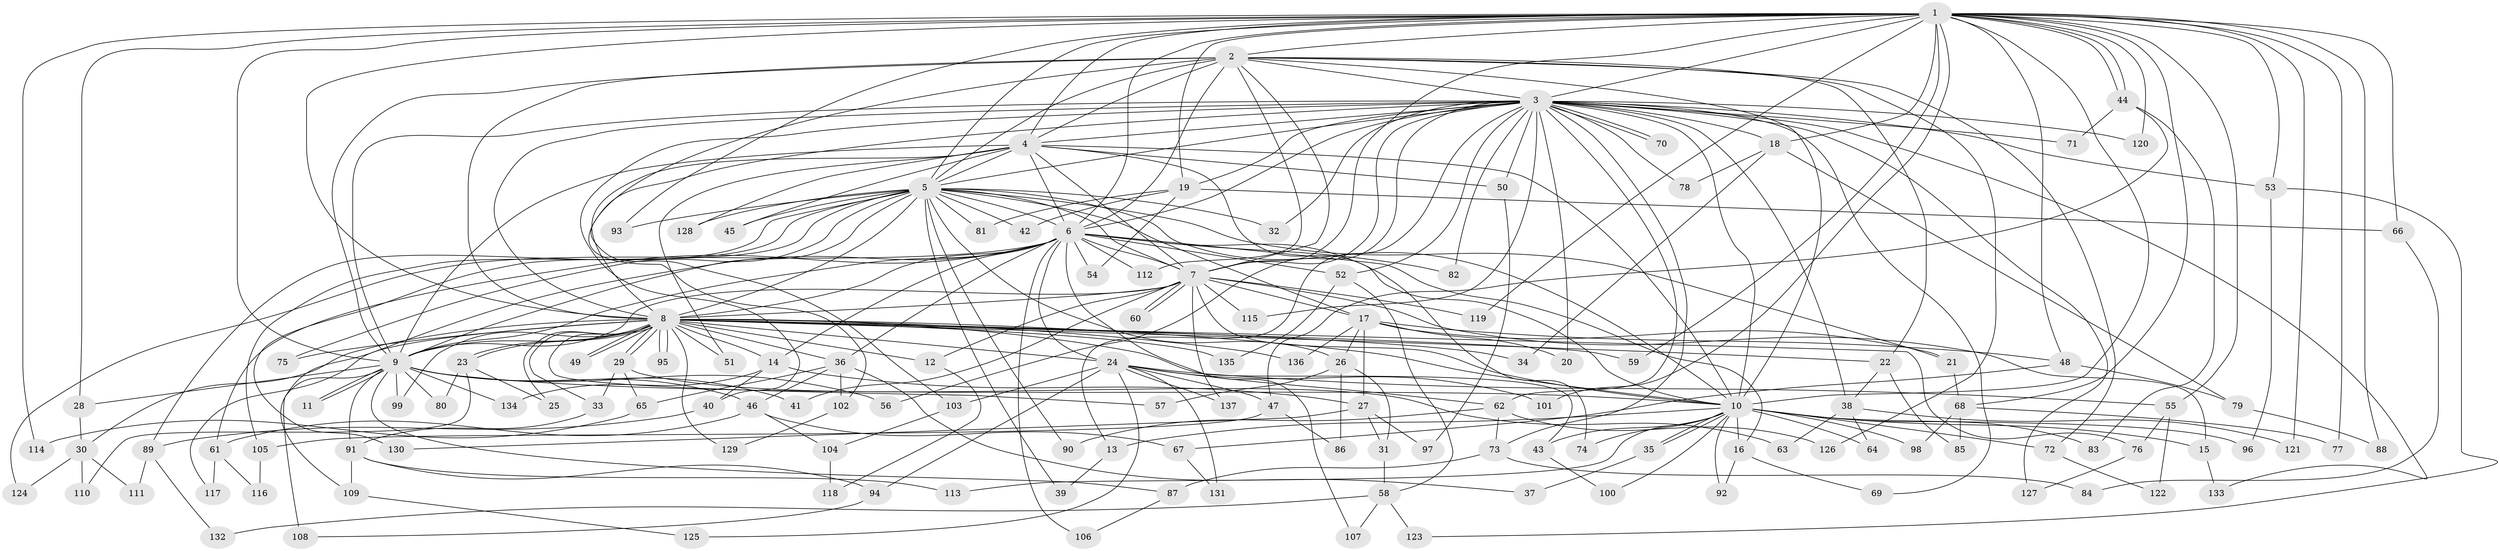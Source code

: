// coarse degree distribution, {20: 0.011904761904761904, 21: 0.011904761904761904, 11: 0.023809523809523808, 19: 0.011904761904761904, 13: 0.011904761904761904, 28: 0.011904761904761904, 36: 0.011904761904761904, 17: 0.011904761904761904, 1: 0.047619047619047616, 3: 0.15476190476190477, 9: 0.011904761904761904, 6: 0.047619047619047616, 7: 0.03571428571428571, 2: 0.5, 4: 0.05952380952380952, 5: 0.03571428571428571}
// Generated by graph-tools (version 1.1) at 2025/49/03/04/25 22:49:29]
// undirected, 137 vertices, 299 edges
graph export_dot {
  node [color=gray90,style=filled];
  1;
  2;
  3;
  4;
  5;
  6;
  7;
  8;
  9;
  10;
  11;
  12;
  13;
  14;
  15;
  16;
  17;
  18;
  19;
  20;
  21;
  22;
  23;
  24;
  25;
  26;
  27;
  28;
  29;
  30;
  31;
  32;
  33;
  34;
  35;
  36;
  37;
  38;
  39;
  40;
  41;
  42;
  43;
  44;
  45;
  46;
  47;
  48;
  49;
  50;
  51;
  52;
  53;
  54;
  55;
  56;
  57;
  58;
  59;
  60;
  61;
  62;
  63;
  64;
  65;
  66;
  67;
  68;
  69;
  70;
  71;
  72;
  73;
  74;
  75;
  76;
  77;
  78;
  79;
  80;
  81;
  82;
  83;
  84;
  85;
  86;
  87;
  88;
  89;
  90;
  91;
  92;
  93;
  94;
  95;
  96;
  97;
  98;
  99;
  100;
  101;
  102;
  103;
  104;
  105;
  106;
  107;
  108;
  109;
  110;
  111;
  112;
  113;
  114;
  115;
  116;
  117;
  118;
  119;
  120;
  121;
  122;
  123;
  124;
  125;
  126;
  127;
  128;
  129;
  130;
  131;
  132;
  133;
  134;
  135;
  136;
  137;
  1 -- 2;
  1 -- 3;
  1 -- 4;
  1 -- 5;
  1 -- 6;
  1 -- 7;
  1 -- 8;
  1 -- 9;
  1 -- 10;
  1 -- 18;
  1 -- 19;
  1 -- 28;
  1 -- 44;
  1 -- 44;
  1 -- 48;
  1 -- 53;
  1 -- 55;
  1 -- 59;
  1 -- 66;
  1 -- 68;
  1 -- 77;
  1 -- 88;
  1 -- 93;
  1 -- 101;
  1 -- 114;
  1 -- 119;
  1 -- 120;
  1 -- 121;
  2 -- 3;
  2 -- 4;
  2 -- 5;
  2 -- 6;
  2 -- 7;
  2 -- 8;
  2 -- 9;
  2 -- 10;
  2 -- 22;
  2 -- 72;
  2 -- 103;
  2 -- 112;
  2 -- 126;
  3 -- 4;
  3 -- 5;
  3 -- 6;
  3 -- 7;
  3 -- 8;
  3 -- 9;
  3 -- 10;
  3 -- 13;
  3 -- 18;
  3 -- 19;
  3 -- 20;
  3 -- 32;
  3 -- 38;
  3 -- 40;
  3 -- 50;
  3 -- 52;
  3 -- 53;
  3 -- 56;
  3 -- 62;
  3 -- 69;
  3 -- 70;
  3 -- 70;
  3 -- 71;
  3 -- 73;
  3 -- 78;
  3 -- 82;
  3 -- 102;
  3 -- 115;
  3 -- 120;
  3 -- 127;
  3 -- 133;
  4 -- 5;
  4 -- 6;
  4 -- 7;
  4 -- 8;
  4 -- 9;
  4 -- 10;
  4 -- 45;
  4 -- 50;
  4 -- 51;
  4 -- 74;
  4 -- 128;
  5 -- 6;
  5 -- 7;
  5 -- 8;
  5 -- 9;
  5 -- 10;
  5 -- 17;
  5 -- 21;
  5 -- 26;
  5 -- 32;
  5 -- 39;
  5 -- 42;
  5 -- 45;
  5 -- 75;
  5 -- 81;
  5 -- 89;
  5 -- 90;
  5 -- 93;
  5 -- 105;
  5 -- 128;
  5 -- 130;
  6 -- 7;
  6 -- 8;
  6 -- 9;
  6 -- 10;
  6 -- 14;
  6 -- 16;
  6 -- 24;
  6 -- 36;
  6 -- 52;
  6 -- 54;
  6 -- 61;
  6 -- 82;
  6 -- 106;
  6 -- 107;
  6 -- 109;
  6 -- 112;
  6 -- 124;
  7 -- 8;
  7 -- 9;
  7 -- 10;
  7 -- 12;
  7 -- 15;
  7 -- 17;
  7 -- 41;
  7 -- 60;
  7 -- 60;
  7 -- 115;
  7 -- 119;
  7 -- 137;
  8 -- 9;
  8 -- 10;
  8 -- 12;
  8 -- 14;
  8 -- 22;
  8 -- 23;
  8 -- 23;
  8 -- 24;
  8 -- 25;
  8 -- 29;
  8 -- 29;
  8 -- 30;
  8 -- 33;
  8 -- 34;
  8 -- 36;
  8 -- 43;
  8 -- 49;
  8 -- 49;
  8 -- 51;
  8 -- 57;
  8 -- 59;
  8 -- 75;
  8 -- 76;
  8 -- 95;
  8 -- 95;
  8 -- 99;
  8 -- 117;
  8 -- 129;
  8 -- 135;
  8 -- 136;
  9 -- 10;
  9 -- 11;
  9 -- 11;
  9 -- 28;
  9 -- 41;
  9 -- 46;
  9 -- 56;
  9 -- 80;
  9 -- 87;
  9 -- 91;
  9 -- 99;
  9 -- 108;
  9 -- 134;
  10 -- 13;
  10 -- 15;
  10 -- 16;
  10 -- 35;
  10 -- 35;
  10 -- 43;
  10 -- 64;
  10 -- 72;
  10 -- 74;
  10 -- 83;
  10 -- 92;
  10 -- 96;
  10 -- 98;
  10 -- 100;
  10 -- 113;
  12 -- 118;
  13 -- 39;
  14 -- 27;
  14 -- 40;
  14 -- 134;
  15 -- 133;
  16 -- 69;
  16 -- 92;
  17 -- 20;
  17 -- 21;
  17 -- 26;
  17 -- 27;
  17 -- 48;
  17 -- 136;
  18 -- 34;
  18 -- 78;
  18 -- 79;
  19 -- 42;
  19 -- 54;
  19 -- 66;
  19 -- 81;
  21 -- 68;
  22 -- 38;
  22 -- 85;
  23 -- 25;
  23 -- 80;
  23 -- 110;
  24 -- 47;
  24 -- 55;
  24 -- 62;
  24 -- 94;
  24 -- 101;
  24 -- 103;
  24 -- 125;
  24 -- 131;
  24 -- 137;
  26 -- 31;
  26 -- 57;
  26 -- 86;
  27 -- 31;
  27 -- 97;
  27 -- 130;
  28 -- 30;
  29 -- 33;
  29 -- 63;
  29 -- 65;
  30 -- 110;
  30 -- 111;
  30 -- 124;
  31 -- 58;
  33 -- 91;
  35 -- 37;
  36 -- 37;
  36 -- 46;
  36 -- 65;
  36 -- 102;
  38 -- 63;
  38 -- 64;
  38 -- 121;
  40 -- 89;
  43 -- 100;
  44 -- 47;
  44 -- 71;
  44 -- 83;
  46 -- 61;
  46 -- 67;
  46 -- 104;
  47 -- 86;
  47 -- 105;
  48 -- 67;
  48 -- 79;
  50 -- 97;
  52 -- 58;
  52 -- 135;
  53 -- 96;
  53 -- 123;
  55 -- 76;
  55 -- 122;
  58 -- 107;
  58 -- 123;
  58 -- 132;
  61 -- 116;
  61 -- 117;
  62 -- 73;
  62 -- 90;
  62 -- 126;
  65 -- 114;
  66 -- 84;
  67 -- 131;
  68 -- 77;
  68 -- 85;
  68 -- 98;
  72 -- 122;
  73 -- 84;
  73 -- 87;
  76 -- 127;
  79 -- 88;
  87 -- 106;
  89 -- 111;
  89 -- 132;
  91 -- 94;
  91 -- 109;
  91 -- 113;
  94 -- 108;
  102 -- 129;
  103 -- 104;
  104 -- 118;
  105 -- 116;
  109 -- 125;
}
